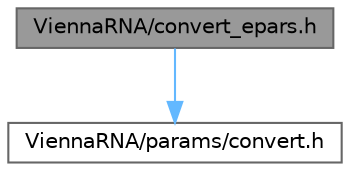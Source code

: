 digraph "ViennaRNA/convert_epars.h"
{
 // INTERACTIVE_SVG=YES
 // LATEX_PDF_SIZE
  bgcolor="transparent";
  edge [fontname=Helvetica,fontsize=10,labelfontname=Helvetica,labelfontsize=10];
  node [fontname=Helvetica,fontsize=10,shape=box,height=0.2,width=0.4];
  Node1 [label="ViennaRNA/convert_epars.h",height=0.2,width=0.4,color="gray40", fillcolor="grey60", style="filled", fontcolor="black",tooltip="Use ViennaRNA/params/convert.h instead."];
  Node1 -> Node2 [color="steelblue1",style="solid"];
  Node2 [label="ViennaRNA/params/convert.h",height=0.2,width=0.4,color="grey40", fillcolor="white", style="filled",URL="$convert_8h.html",tooltip="Functions and definitions for energy parameter file format conversion."];
}
